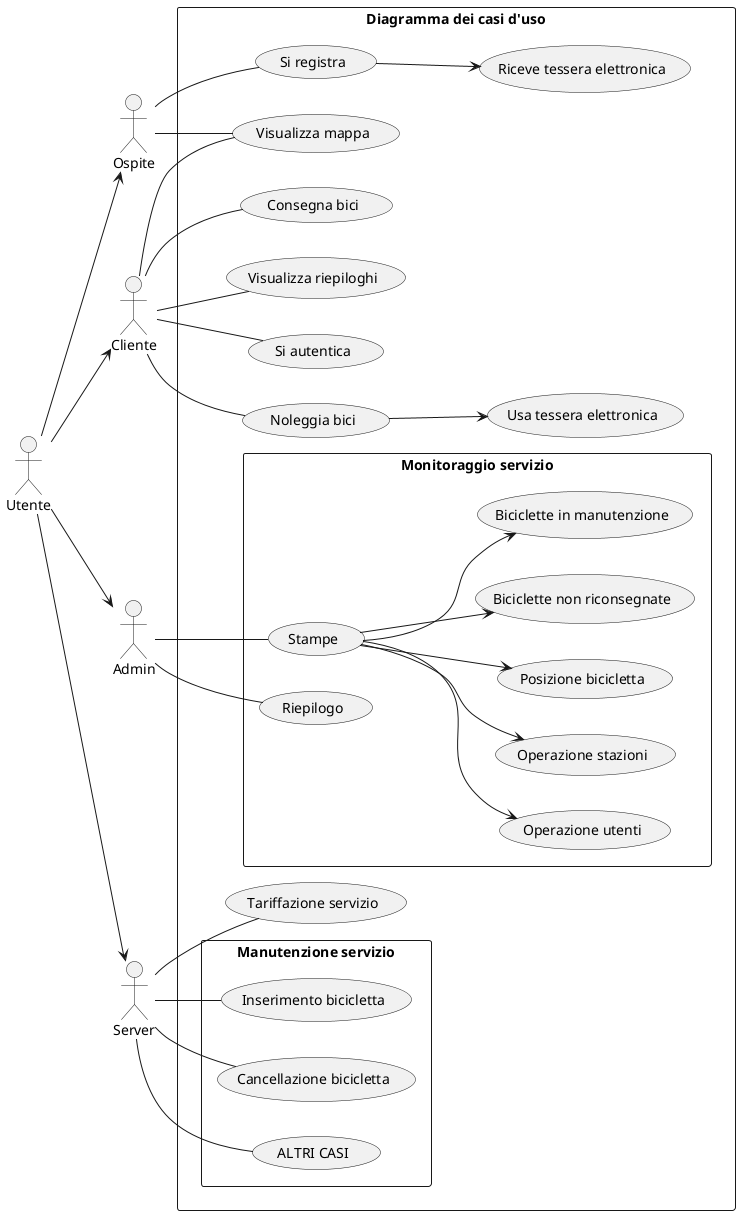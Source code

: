@startuml useCase
left to right direction
actor Utente
actor Ospite
actor Cliente
actor Admin
actor "Server" as S

Utente --> Ospite
Utente --> Cliente
Utente --> Admin
Utente --> S

rectangle "Diagramma dei casi d'uso"{
  Ospite -- (Visualizza mappa)
  Ospite -- (Si registra)
  (Si registra) --> (Riceve tessera elettronica)

  Cliente -- (Visualizza mappa)
  Cliente -- (Visualizza riepiloghi)
  Cliente -- (Si autentica)
  Cliente -- (Noleggia bici)
  (Noleggia bici) --> (Usa tessera elettronica)
  Cliente -- (Consegna bici)

  S -- (Tariffazione servizio)

  rectangle "Monitoraggio servizio"{
    Admin -- (Stampe)
    Admin -- (Riepilogo)
    (Stampe) --> (Operazione utenti)
    (Stampe) --> (Operazione stazioni)
    (Stampe) --> (Posizione bicicletta)
    (Stampe) --> (Biciclette non riconsegnate)
    (Stampe) --> (Biciclette in manutenzione)

  }

  rectangle "Manutenzione servizio"{
    S -- (Inserimento bicicletta)
    S -- (Cancellazione bicicletta)
    S -- (ALTRI CASI)
  }

}

@enduml